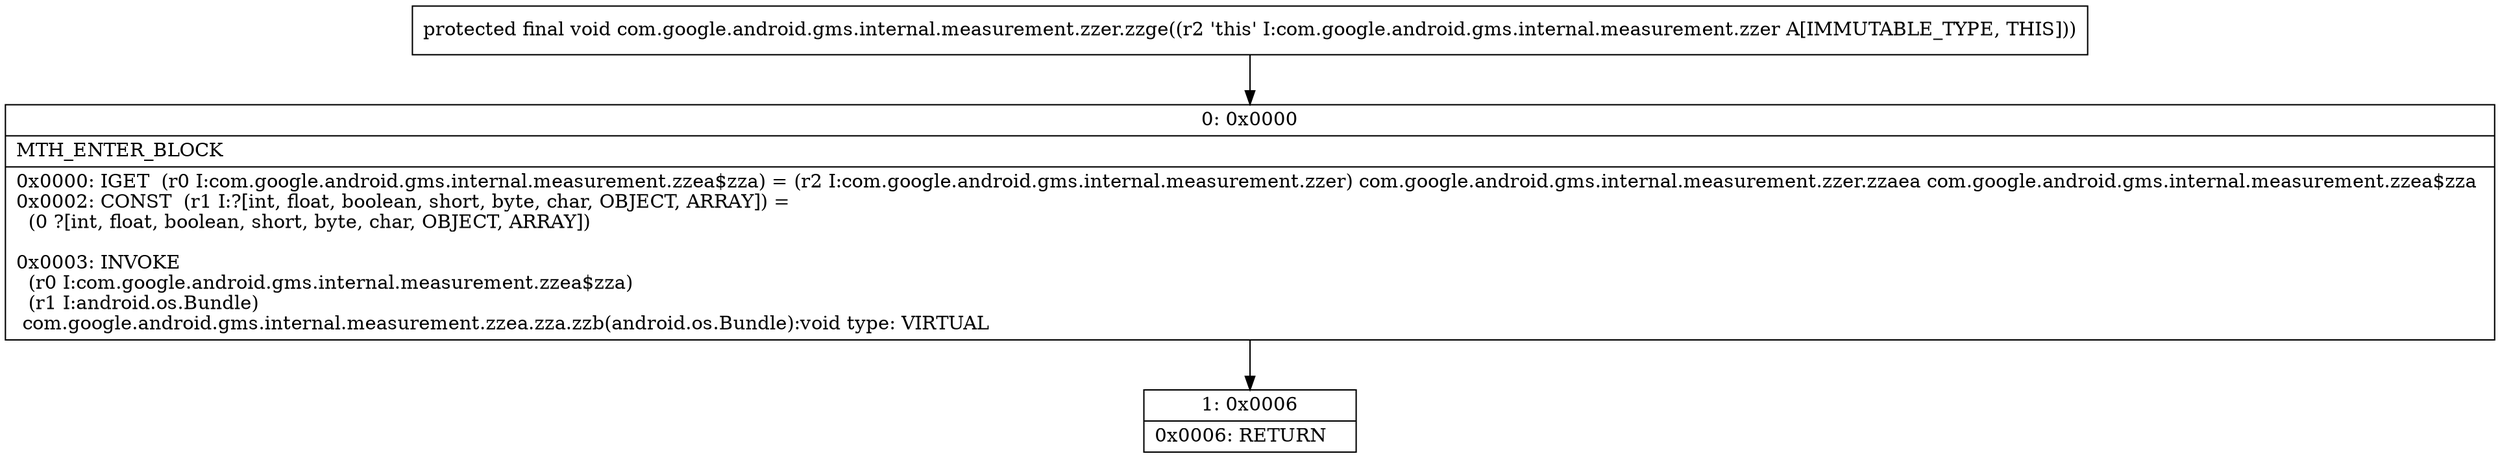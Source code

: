 digraph "CFG forcom.google.android.gms.internal.measurement.zzer.zzge()V" {
Node_0 [shape=record,label="{0\:\ 0x0000|MTH_ENTER_BLOCK\l|0x0000: IGET  (r0 I:com.google.android.gms.internal.measurement.zzea$zza) = (r2 I:com.google.android.gms.internal.measurement.zzer) com.google.android.gms.internal.measurement.zzer.zzaea com.google.android.gms.internal.measurement.zzea$zza \l0x0002: CONST  (r1 I:?[int, float, boolean, short, byte, char, OBJECT, ARRAY]) = \l  (0 ?[int, float, boolean, short, byte, char, OBJECT, ARRAY])\l \l0x0003: INVOKE  \l  (r0 I:com.google.android.gms.internal.measurement.zzea$zza)\l  (r1 I:android.os.Bundle)\l com.google.android.gms.internal.measurement.zzea.zza.zzb(android.os.Bundle):void type: VIRTUAL \l}"];
Node_1 [shape=record,label="{1\:\ 0x0006|0x0006: RETURN   \l}"];
MethodNode[shape=record,label="{protected final void com.google.android.gms.internal.measurement.zzer.zzge((r2 'this' I:com.google.android.gms.internal.measurement.zzer A[IMMUTABLE_TYPE, THIS])) }"];
MethodNode -> Node_0;
Node_0 -> Node_1;
}

